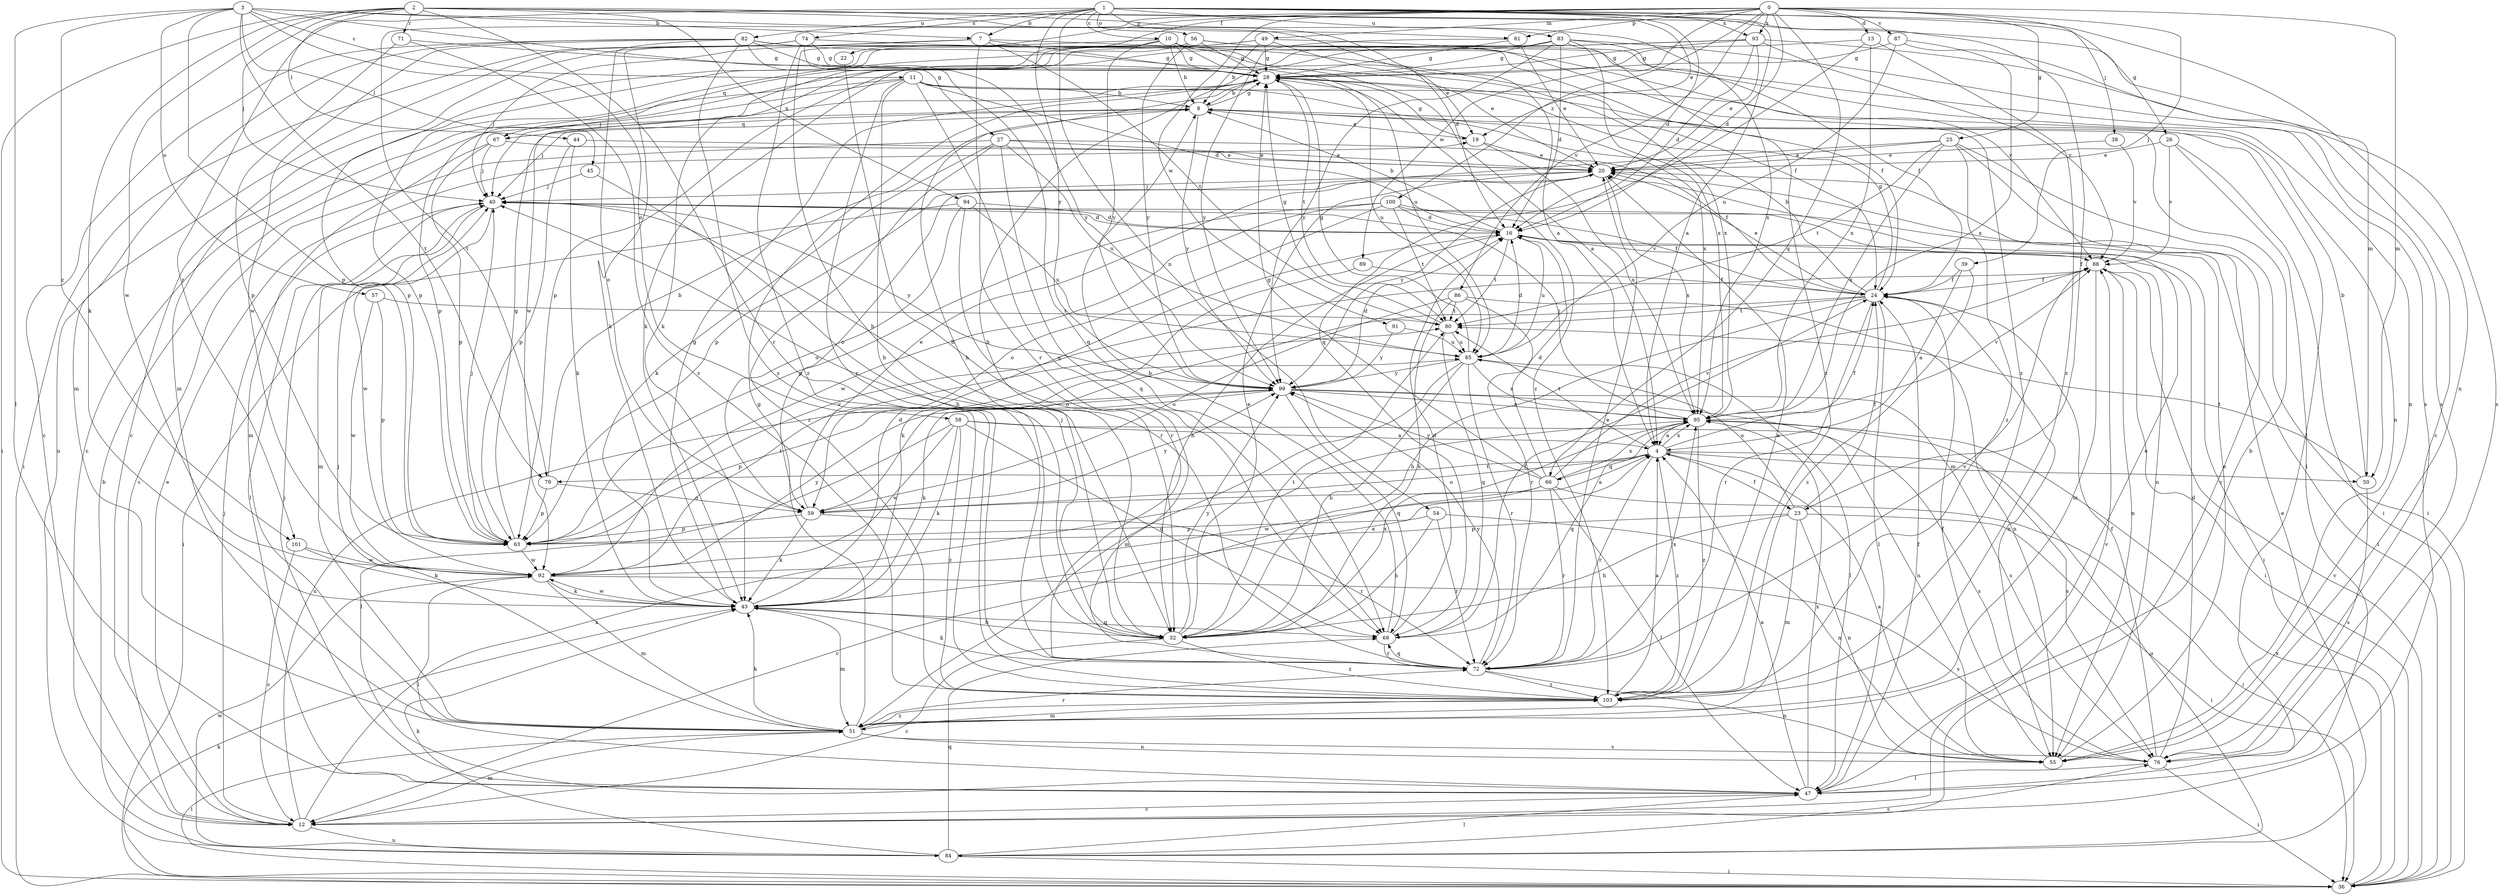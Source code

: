 strict digraph  {
0;
1;
2;
3;
4;
7;
8;
10;
11;
12;
13;
16;
19;
20;
22;
23;
24;
25;
26;
27;
28;
32;
36;
38;
39;
40;
43;
44;
45;
47;
49;
50;
51;
54;
55;
56;
57;
58;
59;
61;
63;
66;
67;
68;
71;
72;
74;
76;
79;
80;
82;
83;
84;
85;
86;
87;
88;
89;
91;
92;
93;
94;
95;
99;
100;
101;
103;
0 -> 13  [label=d];
0 -> 16  [label=d];
0 -> 22  [label=f];
0 -> 25  [label=g];
0 -> 32  [label=h];
0 -> 38  [label=j];
0 -> 39  [label=j];
0 -> 49  [label=m];
0 -> 50  [label=m];
0 -> 61  [label=p];
0 -> 66  [label=q];
0 -> 79  [label=t];
0 -> 86  [label=v];
0 -> 87  [label=v];
0 -> 89  [label=w];
0 -> 91  [label=w];
0 -> 93  [label=x];
0 -> 100  [label=z];
1 -> 4  [label=a];
1 -> 7  [label=b];
1 -> 10  [label=c];
1 -> 16  [label=d];
1 -> 23  [label=f];
1 -> 26  [label=g];
1 -> 54  [label=n];
1 -> 55  [label=n];
1 -> 56  [label=o];
1 -> 61  [label=p];
1 -> 74  [label=s];
1 -> 82  [label=u];
1 -> 83  [label=u];
1 -> 93  [label=x];
1 -> 99  [label=y];
1 -> 101  [label=z];
2 -> 4  [label=a];
2 -> 19  [label=e];
2 -> 36  [label=i];
2 -> 40  [label=j];
2 -> 43  [label=k];
2 -> 44  [label=l];
2 -> 50  [label=m];
2 -> 71  [label=r];
2 -> 72  [label=r];
2 -> 92  [label=w];
2 -> 94  [label=x];
2 -> 95  [label=x];
3 -> 7  [label=b];
3 -> 11  [label=c];
3 -> 16  [label=d];
3 -> 27  [label=g];
3 -> 45  [label=l];
3 -> 47  [label=l];
3 -> 57  [label=o];
3 -> 58  [label=o];
3 -> 63  [label=p];
3 -> 79  [label=t];
3 -> 101  [label=z];
4 -> 23  [label=f];
4 -> 24  [label=f];
4 -> 50  [label=m];
4 -> 59  [label=o];
4 -> 66  [label=q];
4 -> 72  [label=r];
4 -> 79  [label=t];
4 -> 80  [label=t];
4 -> 84  [label=u];
4 -> 95  [label=x];
4 -> 103  [label=z];
7 -> 24  [label=f];
7 -> 28  [label=g];
7 -> 40  [label=j];
7 -> 51  [label=m];
7 -> 72  [label=r];
7 -> 80  [label=t];
8 -> 19  [label=e];
8 -> 28  [label=g];
8 -> 40  [label=j];
8 -> 67  [label=q];
8 -> 99  [label=y];
10 -> 4  [label=a];
10 -> 8  [label=b];
10 -> 19  [label=e];
10 -> 28  [label=g];
10 -> 63  [label=p];
10 -> 67  [label=q];
10 -> 84  [label=u];
10 -> 88  [label=v];
10 -> 99  [label=y];
11 -> 8  [label=b];
11 -> 12  [label=c];
11 -> 16  [label=d];
11 -> 32  [label=h];
11 -> 55  [label=n];
11 -> 63  [label=p];
11 -> 68  [label=q];
11 -> 72  [label=r];
11 -> 95  [label=x];
12 -> 19  [label=e];
12 -> 40  [label=j];
12 -> 51  [label=m];
12 -> 84  [label=u];
12 -> 85  [label=u];
12 -> 88  [label=v];
12 -> 95  [label=x];
13 -> 28  [label=g];
13 -> 68  [label=q];
13 -> 95  [label=x];
13 -> 103  [label=z];
16 -> 8  [label=b];
16 -> 32  [label=h];
16 -> 36  [label=i];
16 -> 80  [label=t];
16 -> 85  [label=u];
16 -> 88  [label=v];
19 -> 20  [label=e];
19 -> 28  [label=g];
19 -> 95  [label=x];
20 -> 40  [label=j];
20 -> 59  [label=o];
20 -> 95  [label=x];
20 -> 99  [label=y];
22 -> 32  [label=h];
23 -> 24  [label=f];
23 -> 32  [label=h];
23 -> 36  [label=i];
23 -> 51  [label=m];
23 -> 55  [label=n];
23 -> 63  [label=p];
23 -> 85  [label=u];
24 -> 8  [label=b];
24 -> 20  [label=e];
24 -> 28  [label=g];
24 -> 32  [label=h];
24 -> 47  [label=l];
24 -> 55  [label=n];
24 -> 59  [label=o];
24 -> 72  [label=r];
24 -> 80  [label=t];
25 -> 12  [label=c];
25 -> 20  [label=e];
25 -> 36  [label=i];
25 -> 63  [label=p];
25 -> 80  [label=t];
25 -> 95  [label=x];
25 -> 103  [label=z];
26 -> 20  [label=e];
26 -> 36  [label=i];
26 -> 47  [label=l];
26 -> 88  [label=v];
27 -> 12  [label=c];
27 -> 20  [label=e];
27 -> 24  [label=f];
27 -> 43  [label=k];
27 -> 68  [label=q];
27 -> 85  [label=u];
27 -> 103  [label=z];
28 -> 8  [label=b];
28 -> 32  [label=h];
28 -> 47  [label=l];
28 -> 80  [label=t];
28 -> 85  [label=u];
28 -> 103  [label=z];
32 -> 12  [label=c];
32 -> 20  [label=e];
32 -> 40  [label=j];
32 -> 80  [label=t];
32 -> 95  [label=x];
32 -> 99  [label=y];
32 -> 103  [label=z];
36 -> 43  [label=k];
36 -> 88  [label=v];
36 -> 95  [label=x];
38 -> 20  [label=e];
38 -> 88  [label=v];
39 -> 4  [label=a];
39 -> 24  [label=f];
39 -> 103  [label=z];
40 -> 16  [label=d];
40 -> 47  [label=l];
40 -> 51  [label=m];
40 -> 55  [label=n];
40 -> 72  [label=r];
40 -> 92  [label=w];
40 -> 99  [label=y];
43 -> 4  [label=a];
43 -> 16  [label=d];
43 -> 28  [label=g];
43 -> 32  [label=h];
43 -> 51  [label=m];
43 -> 68  [label=q];
43 -> 92  [label=w];
44 -> 20  [label=e];
44 -> 43  [label=k];
44 -> 63  [label=p];
45 -> 32  [label=h];
45 -> 40  [label=j];
47 -> 4  [label=a];
47 -> 8  [label=b];
47 -> 12  [label=c];
47 -> 24  [label=f];
47 -> 40  [label=j];
47 -> 95  [label=x];
49 -> 8  [label=b];
49 -> 28  [label=g];
49 -> 43  [label=k];
49 -> 92  [label=w];
49 -> 95  [label=x];
49 -> 103  [label=z];
50 -> 8  [label=b];
50 -> 76  [label=s];
50 -> 80  [label=t];
51 -> 20  [label=e];
51 -> 28  [label=g];
51 -> 36  [label=i];
51 -> 40  [label=j];
51 -> 43  [label=k];
51 -> 55  [label=n];
51 -> 72  [label=r];
51 -> 76  [label=s];
51 -> 103  [label=z];
54 -> 32  [label=h];
54 -> 55  [label=n];
54 -> 63  [label=p];
54 -> 72  [label=r];
55 -> 4  [label=a];
55 -> 20  [label=e];
55 -> 24  [label=f];
56 -> 12  [label=c];
56 -> 24  [label=f];
56 -> 28  [label=g];
56 -> 63  [label=p];
56 -> 76  [label=s];
56 -> 99  [label=y];
57 -> 63  [label=p];
57 -> 80  [label=t];
57 -> 92  [label=w];
58 -> 4  [label=a];
58 -> 43  [label=k];
58 -> 47  [label=l];
58 -> 68  [label=q];
58 -> 76  [label=s];
58 -> 92  [label=w];
58 -> 103  [label=z];
59 -> 4  [label=a];
59 -> 20  [label=e];
59 -> 43  [label=k];
59 -> 63  [label=p];
59 -> 72  [label=r];
59 -> 99  [label=y];
61 -> 20  [label=e];
61 -> 28  [label=g];
61 -> 99  [label=y];
63 -> 28  [label=g];
63 -> 40  [label=j];
63 -> 88  [label=v];
63 -> 92  [label=w];
66 -> 12  [label=c];
66 -> 16  [label=d];
66 -> 28  [label=g];
66 -> 36  [label=i];
66 -> 47  [label=l];
66 -> 72  [label=r];
66 -> 88  [label=v];
66 -> 92  [label=w];
66 -> 95  [label=x];
66 -> 99  [label=y];
67 -> 20  [label=e];
67 -> 40  [label=j];
67 -> 51  [label=m];
67 -> 63  [label=p];
68 -> 8  [label=b];
68 -> 16  [label=d];
68 -> 24  [label=f];
68 -> 72  [label=r];
71 -> 28  [label=g];
71 -> 63  [label=p];
71 -> 103  [label=z];
72 -> 20  [label=e];
72 -> 43  [label=k];
72 -> 55  [label=n];
72 -> 68  [label=q];
72 -> 88  [label=v];
72 -> 95  [label=x];
72 -> 99  [label=y];
72 -> 103  [label=z];
74 -> 20  [label=e];
74 -> 28  [label=g];
74 -> 36  [label=i];
74 -> 43  [label=k];
74 -> 99  [label=y];
74 -> 103  [label=z];
76 -> 16  [label=d];
76 -> 24  [label=f];
76 -> 36  [label=i];
76 -> 47  [label=l];
79 -> 8  [label=b];
79 -> 59  [label=o];
79 -> 63  [label=p];
80 -> 28  [label=g];
80 -> 68  [label=q];
80 -> 85  [label=u];
82 -> 12  [label=c];
82 -> 28  [label=g];
82 -> 51  [label=m];
82 -> 55  [label=n];
82 -> 59  [label=o];
82 -> 68  [label=q];
82 -> 85  [label=u];
82 -> 92  [label=w];
82 -> 103  [label=z];
83 -> 16  [label=d];
83 -> 24  [label=f];
83 -> 28  [label=g];
83 -> 40  [label=j];
83 -> 43  [label=k];
83 -> 76  [label=s];
83 -> 95  [label=x];
83 -> 99  [label=y];
83 -> 103  [label=z];
84 -> 8  [label=b];
84 -> 20  [label=e];
84 -> 36  [label=i];
84 -> 43  [label=k];
84 -> 47  [label=l];
84 -> 68  [label=q];
84 -> 76  [label=s];
84 -> 92  [label=w];
85 -> 16  [label=d];
85 -> 28  [label=g];
85 -> 32  [label=h];
85 -> 47  [label=l];
85 -> 51  [label=m];
85 -> 72  [label=r];
85 -> 95  [label=x];
85 -> 99  [label=y];
86 -> 32  [label=h];
86 -> 55  [label=n];
86 -> 59  [label=o];
86 -> 72  [label=r];
86 -> 80  [label=t];
87 -> 12  [label=c];
87 -> 28  [label=g];
87 -> 85  [label=u];
87 -> 95  [label=x];
88 -> 24  [label=f];
88 -> 36  [label=i];
88 -> 51  [label=m];
88 -> 55  [label=n];
89 -> 24  [label=f];
89 -> 43  [label=k];
91 -> 85  [label=u];
91 -> 99  [label=y];
92 -> 43  [label=k];
92 -> 47  [label=l];
92 -> 51  [label=m];
92 -> 76  [label=s];
92 -> 80  [label=t];
92 -> 99  [label=y];
93 -> 16  [label=d];
93 -> 20  [label=e];
93 -> 28  [label=g];
93 -> 32  [label=h];
93 -> 63  [label=p];
93 -> 76  [label=s];
93 -> 88  [label=v];
94 -> 16  [label=d];
94 -> 36  [label=i];
94 -> 59  [label=o];
94 -> 72  [label=r];
94 -> 85  [label=u];
95 -> 4  [label=a];
95 -> 40  [label=j];
95 -> 68  [label=q];
95 -> 76  [label=s];
95 -> 88  [label=v];
95 -> 103  [label=z];
99 -> 16  [label=d];
99 -> 43  [label=k];
99 -> 55  [label=n];
99 -> 63  [label=p];
99 -> 68  [label=q];
99 -> 76  [label=s];
99 -> 95  [label=x];
100 -> 16  [label=d];
100 -> 24  [label=f];
100 -> 36  [label=i];
100 -> 59  [label=o];
100 -> 63  [label=p];
100 -> 80  [label=t];
100 -> 92  [label=w];
101 -> 12  [label=c];
101 -> 43  [label=k];
101 -> 92  [label=w];
103 -> 4  [label=a];
103 -> 20  [label=e];
103 -> 51  [label=m];
}
